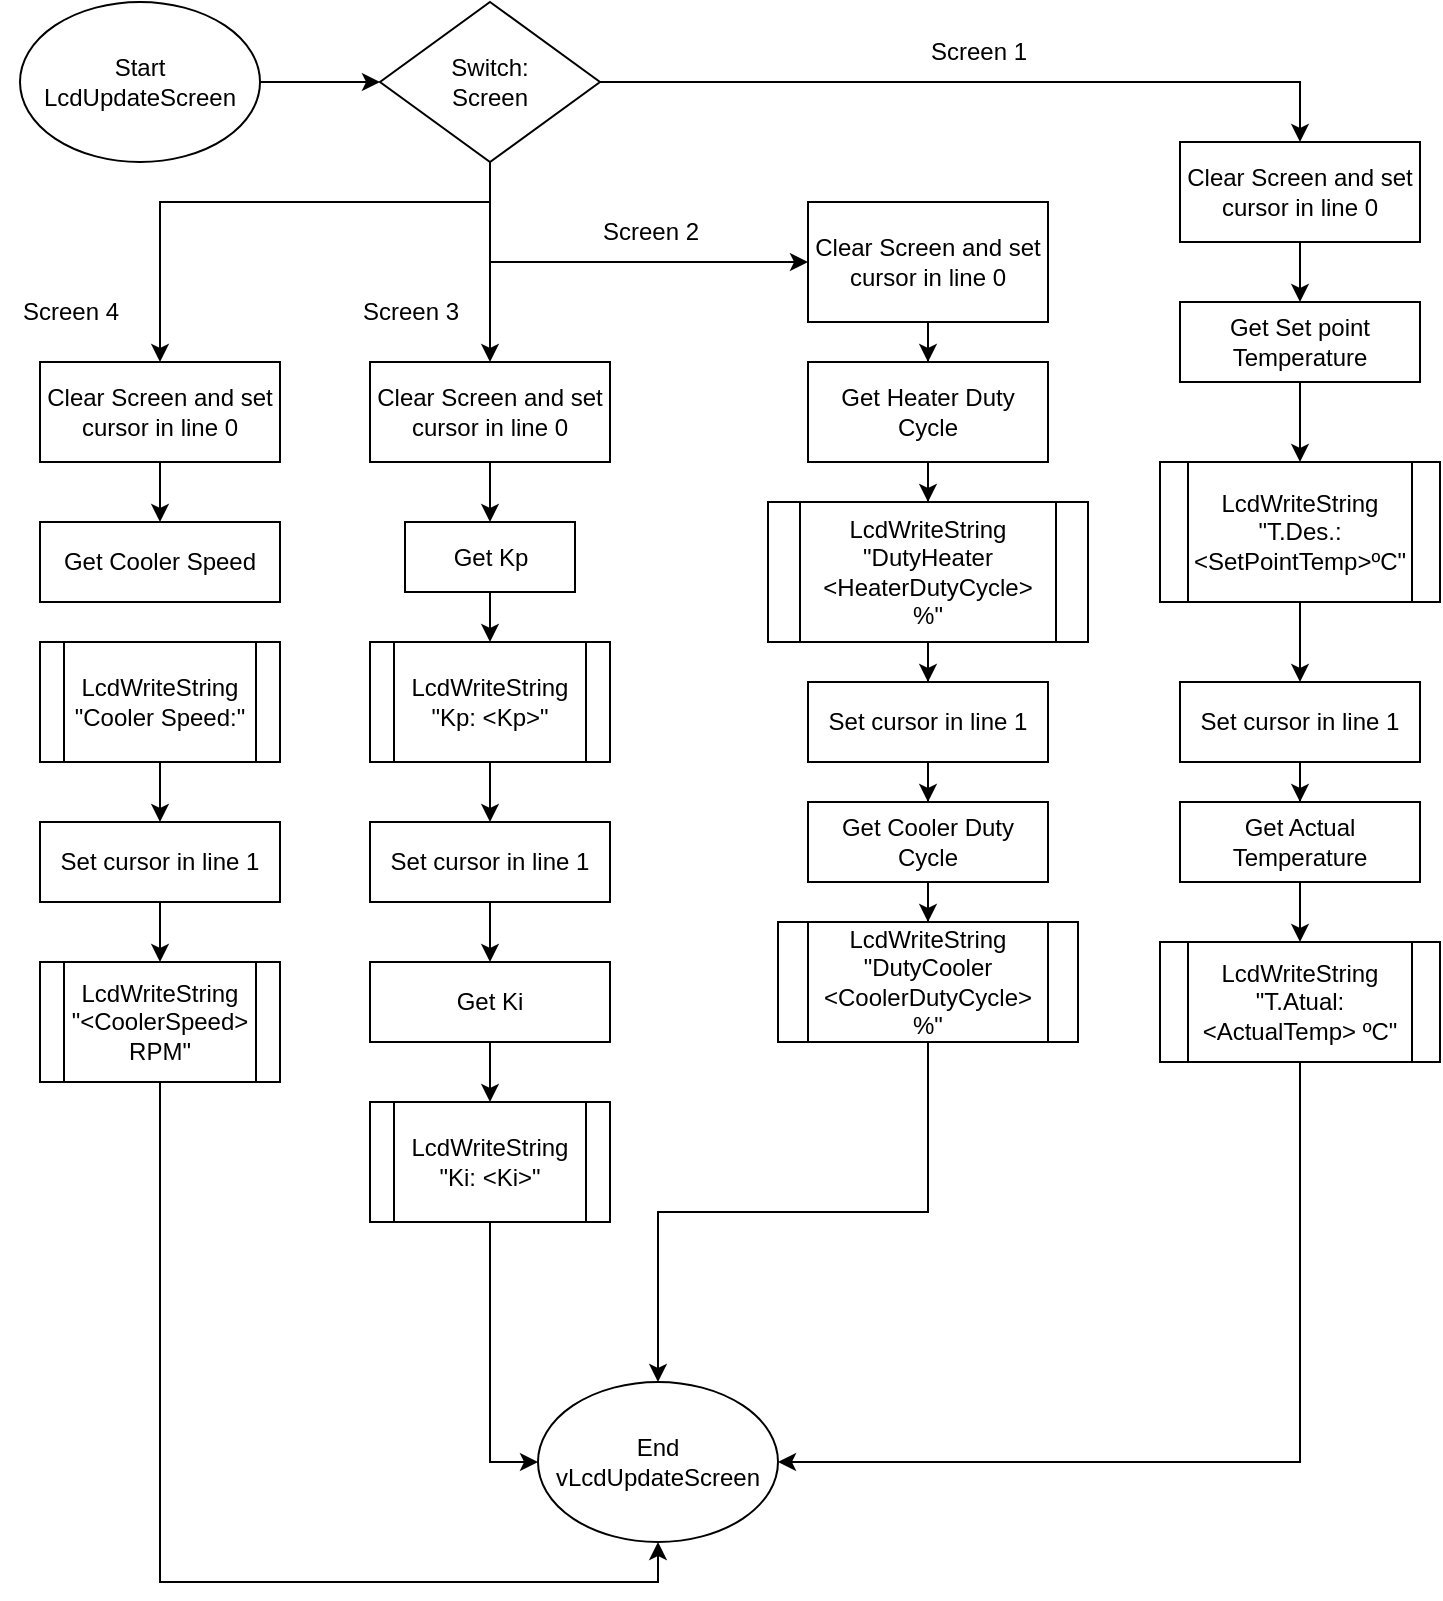 <mxfile version="21.5.0" type="github">
  <diagram id="C5RBs43oDa-KdzZeNtuy" name="Page-1">
    <mxGraphModel dx="1674" dy="796" grid="1" gridSize="10" guides="1" tooltips="1" connect="1" arrows="1" fold="1" page="1" pageScale="1" pageWidth="827" pageHeight="1169" math="0" shadow="0">
      <root>
        <mxCell id="WIyWlLk6GJQsqaUBKTNV-0" />
        <mxCell id="WIyWlLk6GJQsqaUBKTNV-1" parent="WIyWlLk6GJQsqaUBKTNV-0" />
        <mxCell id="YJT7IQ2GdDh8Gsf7lVZZ-2" value="" style="edgeStyle=orthogonalEdgeStyle;rounded=0;orthogonalLoop=1;jettySize=auto;html=1;" edge="1" parent="WIyWlLk6GJQsqaUBKTNV-1" source="YJT7IQ2GdDh8Gsf7lVZZ-0" target="YJT7IQ2GdDh8Gsf7lVZZ-1">
          <mxGeometry relative="1" as="geometry" />
        </mxCell>
        <mxCell id="YJT7IQ2GdDh8Gsf7lVZZ-0" value="Start&lt;br&gt;LcdUpdateScreen" style="ellipse;whiteSpace=wrap;html=1;" vertex="1" parent="WIyWlLk6GJQsqaUBKTNV-1">
          <mxGeometry x="20" y="60" width="120" height="80" as="geometry" />
        </mxCell>
        <mxCell id="YJT7IQ2GdDh8Gsf7lVZZ-33" style="edgeStyle=orthogonalEdgeStyle;rounded=0;orthogonalLoop=1;jettySize=auto;html=1;entryX=0;entryY=0.5;entryDx=0;entryDy=0;" edge="1" parent="WIyWlLk6GJQsqaUBKTNV-1" source="YJT7IQ2GdDh8Gsf7lVZZ-1" target="YJT7IQ2GdDh8Gsf7lVZZ-9">
          <mxGeometry relative="1" as="geometry">
            <Array as="points">
              <mxPoint x="255" y="190" />
            </Array>
          </mxGeometry>
        </mxCell>
        <mxCell id="YJT7IQ2GdDh8Gsf7lVZZ-50" style="edgeStyle=orthogonalEdgeStyle;rounded=0;orthogonalLoop=1;jettySize=auto;html=1;entryX=0.5;entryY=0;entryDx=0;entryDy=0;" edge="1" parent="WIyWlLk6GJQsqaUBKTNV-1" source="YJT7IQ2GdDh8Gsf7lVZZ-1" target="YJT7IQ2GdDh8Gsf7lVZZ-48">
          <mxGeometry relative="1" as="geometry" />
        </mxCell>
        <mxCell id="YJT7IQ2GdDh8Gsf7lVZZ-53" style="edgeStyle=orthogonalEdgeStyle;rounded=0;orthogonalLoop=1;jettySize=auto;html=1;entryX=0.5;entryY=0;entryDx=0;entryDy=0;" edge="1" parent="WIyWlLk6GJQsqaUBKTNV-1" source="YJT7IQ2GdDh8Gsf7lVZZ-1" target="YJT7IQ2GdDh8Gsf7lVZZ-52">
          <mxGeometry relative="1" as="geometry">
            <Array as="points">
              <mxPoint x="255" y="160" />
              <mxPoint x="90" y="160" />
            </Array>
          </mxGeometry>
        </mxCell>
        <mxCell id="YJT7IQ2GdDh8Gsf7lVZZ-80" style="edgeStyle=orthogonalEdgeStyle;rounded=0;orthogonalLoop=1;jettySize=auto;html=1;entryX=0.5;entryY=0;entryDx=0;entryDy=0;" edge="1" parent="WIyWlLk6GJQsqaUBKTNV-1" source="YJT7IQ2GdDh8Gsf7lVZZ-1" target="YJT7IQ2GdDh8Gsf7lVZZ-3">
          <mxGeometry relative="1" as="geometry">
            <Array as="points">
              <mxPoint x="660" y="100" />
            </Array>
          </mxGeometry>
        </mxCell>
        <mxCell id="YJT7IQ2GdDh8Gsf7lVZZ-1" value="Switch:&lt;br&gt;Screen" style="rhombus;whiteSpace=wrap;html=1;" vertex="1" parent="WIyWlLk6GJQsqaUBKTNV-1">
          <mxGeometry x="200" y="60" width="110" height="80" as="geometry" />
        </mxCell>
        <mxCell id="YJT7IQ2GdDh8Gsf7lVZZ-12" value="" style="edgeStyle=orthogonalEdgeStyle;rounded=0;orthogonalLoop=1;jettySize=auto;html=1;" edge="1" parent="WIyWlLk6GJQsqaUBKTNV-1" source="YJT7IQ2GdDh8Gsf7lVZZ-3" target="YJT7IQ2GdDh8Gsf7lVZZ-11">
          <mxGeometry relative="1" as="geometry" />
        </mxCell>
        <mxCell id="YJT7IQ2GdDh8Gsf7lVZZ-3" value="Clear Screen and set cursor in line 0" style="whiteSpace=wrap;html=1;" vertex="1" parent="WIyWlLk6GJQsqaUBKTNV-1">
          <mxGeometry x="600" y="130" width="120" height="50" as="geometry" />
        </mxCell>
        <mxCell id="YJT7IQ2GdDh8Gsf7lVZZ-7" value="Screen 1" style="text;html=1;align=center;verticalAlign=middle;resizable=0;points=[];autosize=1;strokeColor=none;fillColor=none;" vertex="1" parent="WIyWlLk6GJQsqaUBKTNV-1">
          <mxGeometry x="464" y="70" width="70" height="30" as="geometry" />
        </mxCell>
        <mxCell id="YJT7IQ2GdDh8Gsf7lVZZ-36" value="" style="edgeStyle=orthogonalEdgeStyle;rounded=0;orthogonalLoop=1;jettySize=auto;html=1;" edge="1" parent="WIyWlLk6GJQsqaUBKTNV-1" source="YJT7IQ2GdDh8Gsf7lVZZ-9" target="YJT7IQ2GdDh8Gsf7lVZZ-35">
          <mxGeometry relative="1" as="geometry" />
        </mxCell>
        <mxCell id="YJT7IQ2GdDh8Gsf7lVZZ-9" value="Clear Screen and set cursor in line 0" style="whiteSpace=wrap;html=1;" vertex="1" parent="WIyWlLk6GJQsqaUBKTNV-1">
          <mxGeometry x="414" y="160" width="120" height="60" as="geometry" />
        </mxCell>
        <mxCell id="YJT7IQ2GdDh8Gsf7lVZZ-79" style="edgeStyle=orthogonalEdgeStyle;rounded=0;orthogonalLoop=1;jettySize=auto;html=1;entryX=0.5;entryY=0;entryDx=0;entryDy=0;" edge="1" parent="WIyWlLk6GJQsqaUBKTNV-1" source="YJT7IQ2GdDh8Gsf7lVZZ-11" target="YJT7IQ2GdDh8Gsf7lVZZ-17">
          <mxGeometry relative="1" as="geometry" />
        </mxCell>
        <mxCell id="YJT7IQ2GdDh8Gsf7lVZZ-11" value="Get Set point Temperature" style="whiteSpace=wrap;html=1;" vertex="1" parent="WIyWlLk6GJQsqaUBKTNV-1">
          <mxGeometry x="600" y="210" width="120" height="40" as="geometry" />
        </mxCell>
        <mxCell id="YJT7IQ2GdDh8Gsf7lVZZ-29" value="" style="edgeStyle=orthogonalEdgeStyle;rounded=0;orthogonalLoop=1;jettySize=auto;html=1;" edge="1" parent="WIyWlLk6GJQsqaUBKTNV-1" source="YJT7IQ2GdDh8Gsf7lVZZ-17" target="YJT7IQ2GdDh8Gsf7lVZZ-27">
          <mxGeometry relative="1" as="geometry" />
        </mxCell>
        <mxCell id="YJT7IQ2GdDh8Gsf7lVZZ-17" value="LcdWriteString &quot;T.Des.: &amp;lt;SetPointTemp&amp;gt;ºC&quot;" style="shape=process;whiteSpace=wrap;html=1;backgroundOutline=1;" vertex="1" parent="WIyWlLk6GJQsqaUBKTNV-1">
          <mxGeometry x="590" y="290" width="140" height="70" as="geometry" />
        </mxCell>
        <mxCell id="YJT7IQ2GdDh8Gsf7lVZZ-24" value="" style="edgeStyle=orthogonalEdgeStyle;rounded=0;orthogonalLoop=1;jettySize=auto;html=1;" edge="1" parent="WIyWlLk6GJQsqaUBKTNV-1" source="YJT7IQ2GdDh8Gsf7lVZZ-21" target="YJT7IQ2GdDh8Gsf7lVZZ-23">
          <mxGeometry relative="1" as="geometry" />
        </mxCell>
        <mxCell id="YJT7IQ2GdDh8Gsf7lVZZ-21" value="Get Actual Temperature" style="whiteSpace=wrap;html=1;" vertex="1" parent="WIyWlLk6GJQsqaUBKTNV-1">
          <mxGeometry x="600" y="460" width="120" height="40" as="geometry" />
        </mxCell>
        <mxCell id="YJT7IQ2GdDh8Gsf7lVZZ-46" style="edgeStyle=orthogonalEdgeStyle;rounded=0;orthogonalLoop=1;jettySize=auto;html=1;entryX=1;entryY=0.5;entryDx=0;entryDy=0;" edge="1" parent="WIyWlLk6GJQsqaUBKTNV-1" source="YJT7IQ2GdDh8Gsf7lVZZ-23" target="YJT7IQ2GdDh8Gsf7lVZZ-25">
          <mxGeometry relative="1" as="geometry">
            <Array as="points">
              <mxPoint x="660" y="790" />
            </Array>
          </mxGeometry>
        </mxCell>
        <mxCell id="YJT7IQ2GdDh8Gsf7lVZZ-23" value="LcdWriteString&lt;br&gt;&quot;T.Atual: &amp;lt;ActualTemp&amp;gt; ºC&quot;" style="shape=process;whiteSpace=wrap;html=1;backgroundOutline=1;" vertex="1" parent="WIyWlLk6GJQsqaUBKTNV-1">
          <mxGeometry x="590" y="530" width="140" height="60" as="geometry" />
        </mxCell>
        <mxCell id="YJT7IQ2GdDh8Gsf7lVZZ-25" value="End&lt;br&gt;vLcdUpdateScreen" style="ellipse;whiteSpace=wrap;html=1;" vertex="1" parent="WIyWlLk6GJQsqaUBKTNV-1">
          <mxGeometry x="279" y="750" width="120" height="80" as="geometry" />
        </mxCell>
        <mxCell id="YJT7IQ2GdDh8Gsf7lVZZ-32" value="" style="edgeStyle=orthogonalEdgeStyle;rounded=0;orthogonalLoop=1;jettySize=auto;html=1;entryX=0.5;entryY=0;entryDx=0;entryDy=0;" edge="1" parent="WIyWlLk6GJQsqaUBKTNV-1" source="YJT7IQ2GdDh8Gsf7lVZZ-27" target="YJT7IQ2GdDh8Gsf7lVZZ-21">
          <mxGeometry relative="1" as="geometry">
            <mxPoint x="660" y="310" as="targetPoint" />
          </mxGeometry>
        </mxCell>
        <mxCell id="YJT7IQ2GdDh8Gsf7lVZZ-27" value="Set cursor in line 1" style="rounded=0;whiteSpace=wrap;html=1;" vertex="1" parent="WIyWlLk6GJQsqaUBKTNV-1">
          <mxGeometry x="600" y="400" width="120" height="40" as="geometry" />
        </mxCell>
        <mxCell id="YJT7IQ2GdDh8Gsf7lVZZ-34" value="Screen 2" style="text;html=1;align=center;verticalAlign=middle;resizable=0;points=[];autosize=1;strokeColor=none;fillColor=none;" vertex="1" parent="WIyWlLk6GJQsqaUBKTNV-1">
          <mxGeometry x="300" y="160" width="70" height="30" as="geometry" />
        </mxCell>
        <mxCell id="YJT7IQ2GdDh8Gsf7lVZZ-38" value="" style="edgeStyle=orthogonalEdgeStyle;rounded=0;orthogonalLoop=1;jettySize=auto;html=1;" edge="1" parent="WIyWlLk6GJQsqaUBKTNV-1" source="YJT7IQ2GdDh8Gsf7lVZZ-35" target="YJT7IQ2GdDh8Gsf7lVZZ-37">
          <mxGeometry relative="1" as="geometry" />
        </mxCell>
        <mxCell id="YJT7IQ2GdDh8Gsf7lVZZ-35" value="Get Heater Duty Cycle" style="whiteSpace=wrap;html=1;" vertex="1" parent="WIyWlLk6GJQsqaUBKTNV-1">
          <mxGeometry x="414" y="240" width="120" height="50" as="geometry" />
        </mxCell>
        <mxCell id="YJT7IQ2GdDh8Gsf7lVZZ-40" value="" style="edgeStyle=orthogonalEdgeStyle;rounded=0;orthogonalLoop=1;jettySize=auto;html=1;" edge="1" parent="WIyWlLk6GJQsqaUBKTNV-1" source="YJT7IQ2GdDh8Gsf7lVZZ-37" target="YJT7IQ2GdDh8Gsf7lVZZ-39">
          <mxGeometry relative="1" as="geometry" />
        </mxCell>
        <mxCell id="YJT7IQ2GdDh8Gsf7lVZZ-37" value="LcdWriteString&lt;br&gt;&quot;DutyHeater&lt;br&gt;&amp;lt;HeaterDutyCycle&amp;gt;&lt;br&gt;%&quot;" style="shape=process;whiteSpace=wrap;html=1;backgroundOutline=1;" vertex="1" parent="WIyWlLk6GJQsqaUBKTNV-1">
          <mxGeometry x="394" y="310" width="160" height="70" as="geometry" />
        </mxCell>
        <mxCell id="YJT7IQ2GdDh8Gsf7lVZZ-42" value="" style="edgeStyle=orthogonalEdgeStyle;rounded=0;orthogonalLoop=1;jettySize=auto;html=1;" edge="1" parent="WIyWlLk6GJQsqaUBKTNV-1" source="YJT7IQ2GdDh8Gsf7lVZZ-39" target="YJT7IQ2GdDh8Gsf7lVZZ-41">
          <mxGeometry relative="1" as="geometry" />
        </mxCell>
        <mxCell id="YJT7IQ2GdDh8Gsf7lVZZ-39" value="Set cursor in line 1" style="whiteSpace=wrap;html=1;" vertex="1" parent="WIyWlLk6GJQsqaUBKTNV-1">
          <mxGeometry x="414" y="400" width="120" height="40" as="geometry" />
        </mxCell>
        <mxCell id="YJT7IQ2GdDh8Gsf7lVZZ-44" value="" style="edgeStyle=orthogonalEdgeStyle;rounded=0;orthogonalLoop=1;jettySize=auto;html=1;" edge="1" parent="WIyWlLk6GJQsqaUBKTNV-1" source="YJT7IQ2GdDh8Gsf7lVZZ-41" target="YJT7IQ2GdDh8Gsf7lVZZ-43">
          <mxGeometry relative="1" as="geometry" />
        </mxCell>
        <mxCell id="YJT7IQ2GdDh8Gsf7lVZZ-41" value="Get Cooler Duty Cycle" style="whiteSpace=wrap;html=1;" vertex="1" parent="WIyWlLk6GJQsqaUBKTNV-1">
          <mxGeometry x="414" y="460" width="120" height="40" as="geometry" />
        </mxCell>
        <mxCell id="YJT7IQ2GdDh8Gsf7lVZZ-47" style="edgeStyle=orthogonalEdgeStyle;rounded=0;orthogonalLoop=1;jettySize=auto;html=1;entryX=0.5;entryY=0;entryDx=0;entryDy=0;" edge="1" parent="WIyWlLk6GJQsqaUBKTNV-1" source="YJT7IQ2GdDh8Gsf7lVZZ-43" target="YJT7IQ2GdDh8Gsf7lVZZ-25">
          <mxGeometry relative="1" as="geometry" />
        </mxCell>
        <mxCell id="YJT7IQ2GdDh8Gsf7lVZZ-43" value="LcdWriteString&lt;br style=&quot;border-color: var(--border-color);&quot;&gt;&quot;DutyCooler&lt;br style=&quot;border-color: var(--border-color);&quot;&gt;&amp;lt;CoolerDutyCycle&amp;gt;&lt;br style=&quot;border-color: var(--border-color);&quot;&gt;%&quot;" style="shape=process;whiteSpace=wrap;html=1;backgroundOutline=1;" vertex="1" parent="WIyWlLk6GJQsqaUBKTNV-1">
          <mxGeometry x="399" y="520" width="150" height="60" as="geometry" />
        </mxCell>
        <mxCell id="YJT7IQ2GdDh8Gsf7lVZZ-62" value="" style="edgeStyle=orthogonalEdgeStyle;rounded=0;orthogonalLoop=1;jettySize=auto;html=1;" edge="1" parent="WIyWlLk6GJQsqaUBKTNV-1" source="YJT7IQ2GdDh8Gsf7lVZZ-48" target="YJT7IQ2GdDh8Gsf7lVZZ-61">
          <mxGeometry relative="1" as="geometry" />
        </mxCell>
        <mxCell id="YJT7IQ2GdDh8Gsf7lVZZ-48" value="Clear Screen and set cursor in line 0" style="whiteSpace=wrap;html=1;" vertex="1" parent="WIyWlLk6GJQsqaUBKTNV-1">
          <mxGeometry x="195" y="240" width="120" height="50" as="geometry" />
        </mxCell>
        <mxCell id="YJT7IQ2GdDh8Gsf7lVZZ-51" value="Screen 3" style="text;html=1;align=center;verticalAlign=middle;resizable=0;points=[];autosize=1;strokeColor=none;fillColor=none;" vertex="1" parent="WIyWlLk6GJQsqaUBKTNV-1">
          <mxGeometry x="180" y="200" width="70" height="30" as="geometry" />
        </mxCell>
        <mxCell id="YJT7IQ2GdDh8Gsf7lVZZ-72" value="" style="edgeStyle=orthogonalEdgeStyle;rounded=0;orthogonalLoop=1;jettySize=auto;html=1;" edge="1" parent="WIyWlLk6GJQsqaUBKTNV-1" source="YJT7IQ2GdDh8Gsf7lVZZ-52" target="YJT7IQ2GdDh8Gsf7lVZZ-71">
          <mxGeometry relative="1" as="geometry" />
        </mxCell>
        <mxCell id="YJT7IQ2GdDh8Gsf7lVZZ-52" value="Clear Screen and set cursor in line 0" style="whiteSpace=wrap;html=1;" vertex="1" parent="WIyWlLk6GJQsqaUBKTNV-1">
          <mxGeometry x="30" y="240" width="120" height="50" as="geometry" />
        </mxCell>
        <mxCell id="YJT7IQ2GdDh8Gsf7lVZZ-54" value="Screen 4" style="text;html=1;align=center;verticalAlign=middle;resizable=0;points=[];autosize=1;strokeColor=none;fillColor=none;" vertex="1" parent="WIyWlLk6GJQsqaUBKTNV-1">
          <mxGeometry x="10" y="200" width="70" height="30" as="geometry" />
        </mxCell>
        <mxCell id="YJT7IQ2GdDh8Gsf7lVZZ-65" value="" style="edgeStyle=orthogonalEdgeStyle;rounded=0;orthogonalLoop=1;jettySize=auto;html=1;" edge="1" parent="WIyWlLk6GJQsqaUBKTNV-1" source="YJT7IQ2GdDh8Gsf7lVZZ-58" target="YJT7IQ2GdDh8Gsf7lVZZ-64">
          <mxGeometry relative="1" as="geometry" />
        </mxCell>
        <mxCell id="YJT7IQ2GdDh8Gsf7lVZZ-58" value="LcdWriteString&lt;br style=&quot;border-color: var(--border-color);&quot;&gt;&quot;Kp: &amp;lt;Kp&amp;gt;&quot;" style="shape=process;whiteSpace=wrap;html=1;backgroundOutline=1;" vertex="1" parent="WIyWlLk6GJQsqaUBKTNV-1">
          <mxGeometry x="195" y="380" width="120" height="60" as="geometry" />
        </mxCell>
        <mxCell id="YJT7IQ2GdDh8Gsf7lVZZ-63" value="" style="edgeStyle=orthogonalEdgeStyle;rounded=0;orthogonalLoop=1;jettySize=auto;html=1;" edge="1" parent="WIyWlLk6GJQsqaUBKTNV-1" source="YJT7IQ2GdDh8Gsf7lVZZ-61" target="YJT7IQ2GdDh8Gsf7lVZZ-58">
          <mxGeometry relative="1" as="geometry" />
        </mxCell>
        <mxCell id="YJT7IQ2GdDh8Gsf7lVZZ-61" value="Get Kp" style="rounded=0;whiteSpace=wrap;html=1;" vertex="1" parent="WIyWlLk6GJQsqaUBKTNV-1">
          <mxGeometry x="212.5" y="320" width="85" height="35" as="geometry" />
        </mxCell>
        <mxCell id="YJT7IQ2GdDh8Gsf7lVZZ-67" value="" style="edgeStyle=orthogonalEdgeStyle;rounded=0;orthogonalLoop=1;jettySize=auto;html=1;" edge="1" parent="WIyWlLk6GJQsqaUBKTNV-1" source="YJT7IQ2GdDh8Gsf7lVZZ-64" target="YJT7IQ2GdDh8Gsf7lVZZ-66">
          <mxGeometry relative="1" as="geometry" />
        </mxCell>
        <mxCell id="YJT7IQ2GdDh8Gsf7lVZZ-64" value="Set cursor in line 1" style="whiteSpace=wrap;html=1;" vertex="1" parent="WIyWlLk6GJQsqaUBKTNV-1">
          <mxGeometry x="195" y="470" width="120" height="40" as="geometry" />
        </mxCell>
        <mxCell id="YJT7IQ2GdDh8Gsf7lVZZ-69" value="" style="edgeStyle=orthogonalEdgeStyle;rounded=0;orthogonalLoop=1;jettySize=auto;html=1;" edge="1" parent="WIyWlLk6GJQsqaUBKTNV-1" source="YJT7IQ2GdDh8Gsf7lVZZ-66" target="YJT7IQ2GdDh8Gsf7lVZZ-68">
          <mxGeometry relative="1" as="geometry" />
        </mxCell>
        <mxCell id="YJT7IQ2GdDh8Gsf7lVZZ-66" value="Get Ki" style="whiteSpace=wrap;html=1;" vertex="1" parent="WIyWlLk6GJQsqaUBKTNV-1">
          <mxGeometry x="195" y="540" width="120" height="40" as="geometry" />
        </mxCell>
        <mxCell id="YJT7IQ2GdDh8Gsf7lVZZ-70" style="edgeStyle=orthogonalEdgeStyle;rounded=0;orthogonalLoop=1;jettySize=auto;html=1;entryX=0;entryY=0.5;entryDx=0;entryDy=0;" edge="1" parent="WIyWlLk6GJQsqaUBKTNV-1" source="YJT7IQ2GdDh8Gsf7lVZZ-68" target="YJT7IQ2GdDh8Gsf7lVZZ-25">
          <mxGeometry relative="1" as="geometry" />
        </mxCell>
        <mxCell id="YJT7IQ2GdDh8Gsf7lVZZ-68" value="LcdWriteString&lt;br style=&quot;border-color: var(--border-color);&quot;&gt;&quot;Ki: &amp;lt;Ki&amp;gt;&quot;" style="shape=process;whiteSpace=wrap;html=1;backgroundOutline=1;" vertex="1" parent="WIyWlLk6GJQsqaUBKTNV-1">
          <mxGeometry x="195" y="610" width="120" height="60" as="geometry" />
        </mxCell>
        <mxCell id="YJT7IQ2GdDh8Gsf7lVZZ-71" value="Get Cooler Speed" style="whiteSpace=wrap;html=1;" vertex="1" parent="WIyWlLk6GJQsqaUBKTNV-1">
          <mxGeometry x="30" y="320" width="120" height="40" as="geometry" />
        </mxCell>
        <mxCell id="YJT7IQ2GdDh8Gsf7lVZZ-75" value="" style="edgeStyle=orthogonalEdgeStyle;rounded=0;orthogonalLoop=1;jettySize=auto;html=1;" edge="1" parent="WIyWlLk6GJQsqaUBKTNV-1" source="YJT7IQ2GdDh8Gsf7lVZZ-73" target="YJT7IQ2GdDh8Gsf7lVZZ-74">
          <mxGeometry relative="1" as="geometry" />
        </mxCell>
        <mxCell id="YJT7IQ2GdDh8Gsf7lVZZ-73" value="LcdWriteString&lt;br style=&quot;border-color: var(--border-color);&quot;&gt;&quot;Cooler Speed:&quot;" style="shape=process;whiteSpace=wrap;html=1;backgroundOutline=1;" vertex="1" parent="WIyWlLk6GJQsqaUBKTNV-1">
          <mxGeometry x="30" y="380" width="120" height="60" as="geometry" />
        </mxCell>
        <mxCell id="YJT7IQ2GdDh8Gsf7lVZZ-77" value="" style="edgeStyle=orthogonalEdgeStyle;rounded=0;orthogonalLoop=1;jettySize=auto;html=1;" edge="1" parent="WIyWlLk6GJQsqaUBKTNV-1" source="YJT7IQ2GdDh8Gsf7lVZZ-74" target="YJT7IQ2GdDh8Gsf7lVZZ-76">
          <mxGeometry relative="1" as="geometry" />
        </mxCell>
        <mxCell id="YJT7IQ2GdDh8Gsf7lVZZ-74" value="Set cursor in line 1" style="whiteSpace=wrap;html=1;" vertex="1" parent="WIyWlLk6GJQsqaUBKTNV-1">
          <mxGeometry x="30" y="470" width="120" height="40" as="geometry" />
        </mxCell>
        <mxCell id="YJT7IQ2GdDh8Gsf7lVZZ-78" style="edgeStyle=orthogonalEdgeStyle;rounded=0;orthogonalLoop=1;jettySize=auto;html=1;entryX=0.5;entryY=1;entryDx=0;entryDy=0;" edge="1" parent="WIyWlLk6GJQsqaUBKTNV-1" source="YJT7IQ2GdDh8Gsf7lVZZ-76" target="YJT7IQ2GdDh8Gsf7lVZZ-25">
          <mxGeometry relative="1" as="geometry">
            <Array as="points">
              <mxPoint x="90" y="850" />
              <mxPoint x="339" y="850" />
            </Array>
          </mxGeometry>
        </mxCell>
        <mxCell id="YJT7IQ2GdDh8Gsf7lVZZ-76" value="LcdWriteString&lt;br style=&quot;border-color: var(--border-color);&quot;&gt;&quot;&amp;lt;CoolerSpeed&amp;gt; RPM&quot;" style="shape=process;whiteSpace=wrap;html=1;backgroundOutline=1;" vertex="1" parent="WIyWlLk6GJQsqaUBKTNV-1">
          <mxGeometry x="30" y="540" width="120" height="60" as="geometry" />
        </mxCell>
      </root>
    </mxGraphModel>
  </diagram>
</mxfile>
